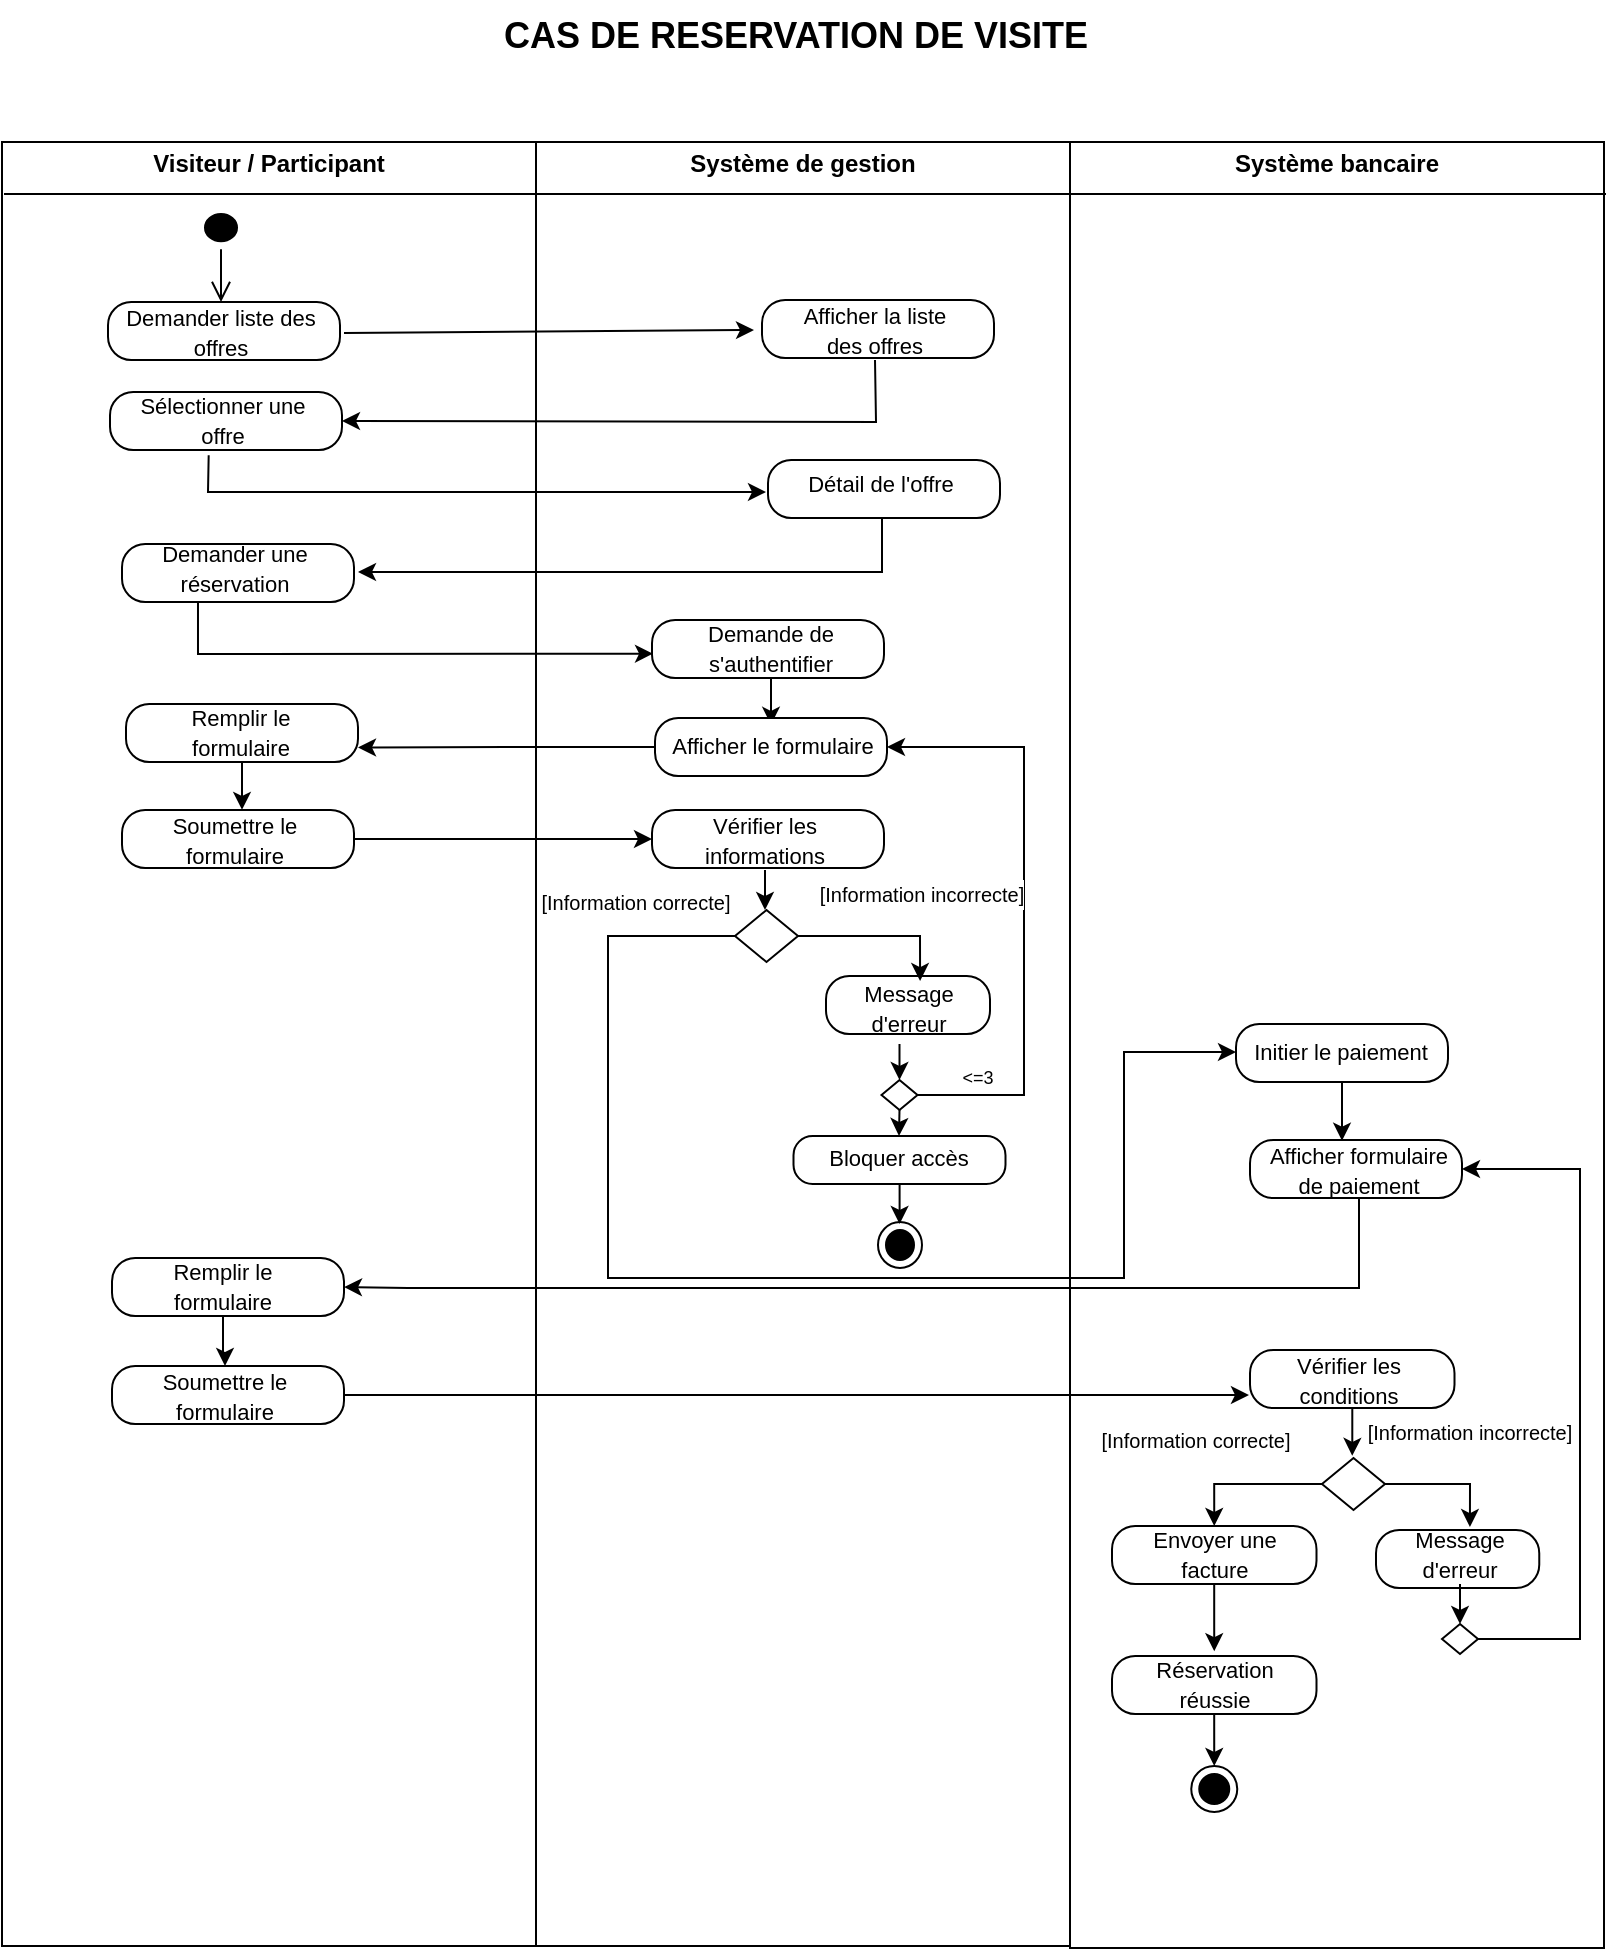 <mxfile version="26.2.14">
  <diagram name="Page-1" id="e7e014a7-5840-1c2e-5031-d8a46d1fe8dd">
    <mxGraphModel dx="717" dy="430" grid="0" gridSize="10" guides="1" tooltips="1" connect="1" arrows="1" fold="1" page="1" pageScale="1" pageWidth="827" pageHeight="1169" background="none" math="0" shadow="0">
      <root>
        <mxCell id="0" />
        <mxCell id="1" parent="0" />
        <mxCell id="_ejCU_rRlJFC165mmWsl-280" value="" style="rounded=1;whiteSpace=wrap;html=1;arcSize=40;fontColor=#000000;fillColor=light-dark(#FFFFFF,#FFFFFF);strokeColor=light-dark(#000000, #ff9090);fillStyle=solid;pointerEvents=0;align=center;verticalAlign=top;fontFamily=Helvetica;fontSize=12;labelBackgroundColor=light-dark(#000000,#000000);" parent="1" vertex="1">
          <mxGeometry x="829" y="614" width="106" height="29" as="geometry" />
        </mxCell>
        <mxCell id="_ejCU_rRlJFC165mmWsl-41" value="&lt;p style=&quot;margin:0px;margin-top:4px;text-align:center;&quot;&gt;&lt;b&gt;Visiteur / Participant&lt;/b&gt;&lt;/p&gt;" style="verticalAlign=top;align=left;overflow=fill;html=1;whiteSpace=wrap;movable=1;resizable=1;rotatable=1;deletable=1;editable=1;locked=0;connectable=1;" parent="1" vertex="1">
          <mxGeometry x="431" y="115" width="267" height="902" as="geometry" />
        </mxCell>
        <mxCell id="_ejCU_rRlJFC165mmWsl-43" value="&lt;p style=&quot;margin:0px;margin-top:4px;text-align:center;&quot;&gt;&lt;b&gt;Système de gestion&lt;/b&gt;&lt;/p&gt;" style="verticalAlign=top;align=left;overflow=fill;html=1;whiteSpace=wrap;movable=1;resizable=1;rotatable=1;deletable=1;editable=1;locked=0;connectable=1;" parent="1" vertex="1">
          <mxGeometry x="698" y="115" width="267" height="902" as="geometry" />
        </mxCell>
        <mxCell id="_ejCU_rRlJFC165mmWsl-52" value="" style="rounded=1;whiteSpace=wrap;html=1;arcSize=40;fontColor=#000000;fillColor=light-dark(#FFFFFF,#FFFFFF);strokeColor=light-dark(#000000, #ff9090);fillStyle=solid;pointerEvents=0;align=center;verticalAlign=top;fontFamily=Helvetica;fontSize=12;labelBackgroundColor=light-dark(#000000,#000000);" parent="1" vertex="1">
          <mxGeometry x="484" y="195" width="116" height="29" as="geometry" />
        </mxCell>
        <mxCell id="_ejCU_rRlJFC165mmWsl-48" value="" style="group;labelBackgroundColor=light-dark(#000000,#000000);fillColor=none;fillStyle=solid;imageAspect=1;" parent="1" vertex="1" connectable="0">
          <mxGeometry x="533" y="147" width="58" height="76" as="geometry" />
        </mxCell>
        <mxCell id="_ejCU_rRlJFC165mmWsl-46" value="" style="ellipse;html=1;shape=startState;fillColor=#000000;strokeColor=light-dark(#000000,#000000);labelBorderColor=default;" parent="_ejCU_rRlJFC165mmWsl-48" vertex="1">
          <mxGeometry x="-4.5" width="24" height="21.667" as="geometry" />
        </mxCell>
        <mxCell id="_ejCU_rRlJFC165mmWsl-47" value="" style="edgeStyle=orthogonalEdgeStyle;html=1;verticalAlign=bottom;endArrow=open;endSize=8;strokeColor=#000000;rounded=0;entryX=0.5;entryY=0;entryDx=0;entryDy=0;" parent="_ejCU_rRlJFC165mmWsl-48" source="_ejCU_rRlJFC165mmWsl-46" target="_ejCU_rRlJFC165mmWsl-54" edge="1">
          <mxGeometry relative="1" as="geometry">
            <mxPoint x="11" y="39" as="targetPoint" />
          </mxGeometry>
        </mxCell>
        <mxCell id="_ejCU_rRlJFC165mmWsl-54" value="&lt;font style=&quot;font-size: 11px;&quot;&gt;Demander liste des offres&lt;/font&gt;" style="text;html=1;align=center;verticalAlign=middle;whiteSpace=wrap;rounded=0;fontFamily=Helvetica;fontSize=12;fontColor=default;labelBackgroundColor=none;" parent="_ejCU_rRlJFC165mmWsl-48" vertex="1">
          <mxGeometry x="-41" y="48" width="97" height="30" as="geometry" />
        </mxCell>
        <mxCell id="_ejCU_rRlJFC165mmWsl-56" value="" style="endArrow=classic;html=1;rounded=0;fontFamily=Helvetica;fontSize=12;fontColor=default;labelBackgroundColor=light-dark(#000000,#000000);exitX=1;exitY=0.5;exitDx=0;exitDy=0;" parent="1" edge="1">
          <mxGeometry width="50" height="50" relative="1" as="geometry">
            <mxPoint x="602" y="210.5" as="sourcePoint" />
            <mxPoint x="807" y="209" as="targetPoint" />
          </mxGeometry>
        </mxCell>
        <mxCell id="_ejCU_rRlJFC165mmWsl-57" value="" style="rounded=1;whiteSpace=wrap;html=1;arcSize=40;fontColor=#000000;fillColor=light-dark(#FFFFFF,#FFFFFF);strokeColor=light-dark(#000000, #ff9090);fillStyle=solid;pointerEvents=0;align=center;verticalAlign=top;fontFamily=Helvetica;fontSize=12;labelBackgroundColor=light-dark(#000000,#000000);" parent="1" vertex="1">
          <mxGeometry x="811" y="194" width="116" height="29" as="geometry" />
        </mxCell>
        <mxCell id="_ejCU_rRlJFC165mmWsl-58" value="&lt;font style=&quot;font-size: 11px;&quot;&gt;Afficher la liste des offres&lt;/font&gt;" style="text;html=1;align=center;verticalAlign=middle;whiteSpace=wrap;rounded=0;fontFamily=Helvetica;fontSize=12;fontColor=default;labelBackgroundColor=none;" parent="1" vertex="1">
          <mxGeometry x="821" y="194" width="93" height="30" as="geometry" />
        </mxCell>
        <mxCell id="_ejCU_rRlJFC165mmWsl-59" value="" style="rounded=1;whiteSpace=wrap;html=1;arcSize=40;fontColor=#000000;fillColor=light-dark(#FFFFFF,#FFFFFF);strokeColor=light-dark(#000000, #ff9090);fillStyle=solid;pointerEvents=0;align=center;verticalAlign=top;fontFamily=Helvetica;fontSize=12;labelBackgroundColor=light-dark(#000000,#000000);" parent="1" vertex="1">
          <mxGeometry x="485" y="240" width="116" height="29" as="geometry" />
        </mxCell>
        <mxCell id="_ejCU_rRlJFC165mmWsl-60" value="&lt;font style=&quot;font-size: 11px;&quot;&gt;Sélectionner une offre&lt;/font&gt;" style="text;html=1;align=center;verticalAlign=middle;whiteSpace=wrap;rounded=0;fontFamily=Helvetica;fontSize=12;fontColor=default;labelBackgroundColor=none;" parent="1" vertex="1">
          <mxGeometry x="495" y="239" width="93" height="30" as="geometry" />
        </mxCell>
        <mxCell id="_ejCU_rRlJFC165mmWsl-62" value="" style="endArrow=classic;html=1;rounded=0;fontFamily=Helvetica;fontSize=12;fontColor=default;labelBackgroundColor=light-dark(#000000,#000000);entryX=1;entryY=0.5;entryDx=0;entryDy=0;exitX=0.5;exitY=1;exitDx=0;exitDy=0;" parent="1" source="_ejCU_rRlJFC165mmWsl-58" target="_ejCU_rRlJFC165mmWsl-59" edge="1">
          <mxGeometry width="50" height="50" relative="1" as="geometry">
            <mxPoint x="755" y="327" as="sourcePoint" />
            <mxPoint x="805" y="277" as="targetPoint" />
            <Array as="points">
              <mxPoint x="868" y="255" />
            </Array>
          </mxGeometry>
        </mxCell>
        <mxCell id="_ejCU_rRlJFC165mmWsl-63" value="" style="endArrow=classic;html=1;rounded=0;fontFamily=Helvetica;fontSize=12;fontColor=default;labelBackgroundColor=light-dark(#000000,#000000);exitX=0.423;exitY=1.087;exitDx=0;exitDy=0;exitPerimeter=0;" parent="1" source="_ejCU_rRlJFC165mmWsl-60" edge="1">
          <mxGeometry width="50" height="50" relative="1" as="geometry">
            <mxPoint x="548.998" y="289" as="sourcePoint" />
            <mxPoint x="813" y="290" as="targetPoint" />
            <Array as="points">
              <mxPoint x="534" y="290" />
            </Array>
          </mxGeometry>
        </mxCell>
        <mxCell id="_ejCU_rRlJFC165mmWsl-64" value="" style="rounded=1;whiteSpace=wrap;html=1;arcSize=40;fontColor=#000000;fillColor=light-dark(#FFFFFF,#FFFFFF);strokeColor=light-dark(#000000, #ff9090);fillStyle=solid;pointerEvents=0;align=center;verticalAlign=top;fontFamily=Helvetica;fontSize=12;labelBackgroundColor=light-dark(#000000,#000000);" parent="1" vertex="1">
          <mxGeometry x="814" y="274" width="116" height="29" as="geometry" />
        </mxCell>
        <mxCell id="_ejCU_rRlJFC165mmWsl-65" value="&lt;font style=&quot;font-size: 11px;&quot;&gt;Détail de l&#39;offre&lt;/font&gt;" style="text;html=1;align=center;verticalAlign=middle;whiteSpace=wrap;rounded=0;fontFamily=Helvetica;fontSize=12;fontColor=default;labelBackgroundColor=none;" parent="1" vertex="1">
          <mxGeometry x="824" y="271" width="93" height="30" as="geometry" />
        </mxCell>
        <mxCell id="_ejCU_rRlJFC165mmWsl-67" value="" style="endArrow=classic;html=1;rounded=0;fontFamily=Helvetica;fontSize=12;fontColor=default;labelBackgroundColor=light-dark(#000000,#000000);" parent="1" edge="1">
          <mxGeometry width="50" height="50" relative="1" as="geometry">
            <mxPoint x="871" y="303" as="sourcePoint" />
            <mxPoint x="609" y="330" as="targetPoint" />
            <Array as="points">
              <mxPoint x="871" y="330" />
            </Array>
          </mxGeometry>
        </mxCell>
        <mxCell id="_ejCU_rRlJFC165mmWsl-68" value="" style="rounded=1;whiteSpace=wrap;html=1;arcSize=40;fontColor=#000000;fillColor=light-dark(#FFFFFF,#FFFFFF);strokeColor=light-dark(#000000, #ff9090);fillStyle=solid;pointerEvents=0;align=center;verticalAlign=top;fontFamily=Helvetica;fontSize=12;labelBackgroundColor=light-dark(#000000,#000000);" parent="1" vertex="1">
          <mxGeometry x="491" y="316" width="116" height="29" as="geometry" />
        </mxCell>
        <mxCell id="_ejCU_rRlJFC165mmWsl-69" value="&lt;font style=&quot;font-size: 11px;&quot;&gt;Demander une réservation&lt;/font&gt;" style="text;html=1;align=center;verticalAlign=middle;whiteSpace=wrap;rounded=0;fontFamily=Helvetica;fontSize=12;fontColor=default;labelBackgroundColor=none;" parent="1" vertex="1">
          <mxGeometry x="501" y="313" width="93" height="30" as="geometry" />
        </mxCell>
        <mxCell id="_ejCU_rRlJFC165mmWsl-70" value="" style="endArrow=classic;html=1;rounded=0;fontFamily=Helvetica;fontSize=12;fontColor=default;labelBackgroundColor=light-dark(#000000,#000000);exitX=0.301;exitY=1.067;exitDx=0;exitDy=0;exitPerimeter=0;" parent="1" source="_ejCU_rRlJFC165mmWsl-69" edge="1">
          <mxGeometry width="50" height="50" relative="1" as="geometry">
            <mxPoint x="478.003" y="343.0" as="sourcePoint" />
            <mxPoint x="756.5" y="370.82" as="targetPoint" />
            <Array as="points">
              <mxPoint x="529" y="371" />
            </Array>
          </mxGeometry>
        </mxCell>
        <mxCell id="_ejCU_rRlJFC165mmWsl-71" value="" style="rounded=1;whiteSpace=wrap;html=1;arcSize=40;fontColor=#000000;fillColor=light-dark(#FFFFFF,#FFFFFF);strokeColor=light-dark(#000000, #ff9090);fillStyle=solid;pointerEvents=0;align=center;verticalAlign=top;fontFamily=Helvetica;fontSize=12;labelBackgroundColor=light-dark(#000000,#000000);" parent="1" vertex="1">
          <mxGeometry x="756" y="354" width="116" height="29" as="geometry" />
        </mxCell>
        <mxCell id="_ejCU_rRlJFC165mmWsl-219" style="edgeStyle=orthogonalEdgeStyle;rounded=0;orthogonalLoop=1;jettySize=auto;html=1;fontFamily=Helvetica;fontSize=12;fontColor=default;labelBackgroundColor=light-dark(#000000,#000000);" parent="1" source="_ejCU_rRlJFC165mmWsl-72" edge="1">
          <mxGeometry relative="1" as="geometry">
            <mxPoint x="815.5" y="406.406" as="targetPoint" />
          </mxGeometry>
        </mxCell>
        <mxCell id="_ejCU_rRlJFC165mmWsl-72" value="&lt;font style=&quot;font-size: 11px;&quot;&gt;Demande de s&#39;authentifier&lt;/font&gt;" style="text;html=1;align=center;verticalAlign=middle;whiteSpace=wrap;rounded=0;fontFamily=Helvetica;fontSize=12;fontColor=default;labelBackgroundColor=none;" parent="1" vertex="1">
          <mxGeometry x="764" y="353" width="103" height="30" as="geometry" />
        </mxCell>
        <mxCell id="_ejCU_rRlJFC165mmWsl-223" style="edgeStyle=orthogonalEdgeStyle;rounded=0;orthogonalLoop=1;jettySize=auto;html=1;fontFamily=Helvetica;fontSize=12;fontColor=default;labelBackgroundColor=light-dark(#000000,#000000);" parent="1" source="_ejCU_rRlJFC165mmWsl-79" edge="1">
          <mxGeometry relative="1" as="geometry">
            <mxPoint x="551.0" y="448.935" as="targetPoint" />
          </mxGeometry>
        </mxCell>
        <mxCell id="_ejCU_rRlJFC165mmWsl-79" value="" style="rounded=1;whiteSpace=wrap;html=1;arcSize=40;fontColor=#000000;fillColor=light-dark(#FFFFFF,#FFFFFF);strokeColor=light-dark(#000000, #ff9090);fillStyle=solid;pointerEvents=0;align=center;verticalAlign=top;fontFamily=Helvetica;fontSize=12;labelBackgroundColor=light-dark(#000000,#000000);" parent="1" vertex="1">
          <mxGeometry x="493" y="396" width="116" height="29" as="geometry" />
        </mxCell>
        <mxCell id="_ejCU_rRlJFC165mmWsl-80" value="&lt;font style=&quot;font-size: 11px;&quot;&gt;Remplir le formulaire&lt;/font&gt;" style="text;html=1;align=center;verticalAlign=middle;whiteSpace=wrap;rounded=0;fontFamily=Helvetica;fontSize=12;fontColor=default;labelBackgroundColor=none;" parent="1" vertex="1">
          <mxGeometry x="503.5" y="395" width="93" height="30" as="geometry" />
        </mxCell>
        <mxCell id="_ejCU_rRlJFC165mmWsl-95" value="" style="rounded=1;whiteSpace=wrap;html=1;arcSize=40;fontColor=#000000;fillColor=light-dark(#FFFFFF,#FFFFFF);strokeColor=light-dark(#000000, #ff9090);fillStyle=solid;pointerEvents=0;align=center;verticalAlign=top;fontFamily=Helvetica;fontSize=12;labelBackgroundColor=light-dark(#000000,#000000);" parent="1" vertex="1">
          <mxGeometry x="486" y="673" width="116" height="29" as="geometry" />
        </mxCell>
        <mxCell id="_ejCU_rRlJFC165mmWsl-114" style="edgeStyle=orthogonalEdgeStyle;rounded=0;orthogonalLoop=1;jettySize=auto;html=1;fontFamily=Helvetica;fontSize=12;fontColor=default;labelBackgroundColor=light-dark(#000000,#000000);entryX=0.5;entryY=0;entryDx=0;entryDy=0;" parent="1" source="_ejCU_rRlJFC165mmWsl-93" target="_ejCU_rRlJFC165mmWsl-113" edge="1">
          <mxGeometry relative="1" as="geometry">
            <mxPoint x="541.5" y="733.421" as="targetPoint" />
          </mxGeometry>
        </mxCell>
        <mxCell id="_ejCU_rRlJFC165mmWsl-93" value="&lt;font style=&quot;font-size: 11px;&quot;&gt;Remplir le formulaire&lt;/font&gt;" style="text;html=1;align=center;verticalAlign=middle;whiteSpace=wrap;rounded=0;fontFamily=Helvetica;fontSize=12;fontColor=default;labelBackgroundColor=none;" parent="1" vertex="1">
          <mxGeometry x="495" y="672" width="93" height="30" as="geometry" />
        </mxCell>
        <mxCell id="_ejCU_rRlJFC165mmWsl-112" value="" style="rounded=1;whiteSpace=wrap;html=1;arcSize=40;fontColor=#000000;fillColor=light-dark(#FFFFFF,#FFFFFF);strokeColor=light-dark(#000000, #ff9090);fillStyle=solid;pointerEvents=0;align=center;verticalAlign=top;fontFamily=Helvetica;fontSize=12;labelBackgroundColor=light-dark(#000000,#000000);" parent="1" vertex="1">
          <mxGeometry x="486" y="727" width="116" height="29" as="geometry" />
        </mxCell>
        <mxCell id="_ejCU_rRlJFC165mmWsl-113" value="&lt;font style=&quot;font-size: 11px;&quot;&gt;Soumettre le formulaire&lt;/font&gt;" style="text;html=1;align=center;verticalAlign=middle;whiteSpace=wrap;rounded=0;fontFamily=Helvetica;fontSize=12;fontColor=default;labelBackgroundColor=none;" parent="1" vertex="1">
          <mxGeometry x="496" y="727" width="93" height="30" as="geometry" />
        </mxCell>
        <mxCell id="_ejCU_rRlJFC165mmWsl-120" value="&lt;p style=&quot;margin:0px;margin-top:4px;text-align:center;&quot;&gt;&lt;b&gt;Système bancaire&lt;/b&gt;&lt;/p&gt;" style="verticalAlign=top;align=left;overflow=fill;html=1;whiteSpace=wrap;movable=1;resizable=1;rotatable=1;deletable=1;editable=1;locked=0;connectable=1;" parent="1" vertex="1">
          <mxGeometry x="965" y="115" width="267" height="903" as="geometry" />
        </mxCell>
        <mxCell id="_ejCU_rRlJFC165mmWsl-173" style="edgeStyle=orthogonalEdgeStyle;rounded=0;orthogonalLoop=1;jettySize=auto;html=1;fontFamily=Helvetica;fontSize=12;fontColor=default;labelBackgroundColor=light-dark(#000000,#000000);" parent="1" source="_ejCU_rRlJFC165mmWsl-167" edge="1">
          <mxGeometry relative="1" as="geometry">
            <mxPoint x="1101.0" y="614.365" as="targetPoint" />
          </mxGeometry>
        </mxCell>
        <mxCell id="_ejCU_rRlJFC165mmWsl-167" value="" style="rounded=1;whiteSpace=wrap;html=1;arcSize=40;fontColor=#000000;fillColor=light-dark(#FFFFFF,#FFFFFF);strokeColor=light-dark(#000000, #ff9090);fillStyle=solid;pointerEvents=0;align=center;verticalAlign=top;fontFamily=Helvetica;fontSize=12;labelBackgroundColor=light-dark(#000000,#000000);" parent="1" vertex="1">
          <mxGeometry x="1048" y="556" width="106" height="29" as="geometry" />
        </mxCell>
        <mxCell id="_ejCU_rRlJFC165mmWsl-168" value="&lt;font style=&quot;font-size: 11px;&quot;&gt;Initier le paiement&lt;/font&gt;" style="text;html=1;align=center;verticalAlign=middle;whiteSpace=wrap;rounded=0;fontFamily=Helvetica;fontSize=12;fontColor=default;labelBackgroundColor=none;" parent="1" vertex="1">
          <mxGeometry x="1055" y="555" width="91" height="30" as="geometry" />
        </mxCell>
        <mxCell id="_ejCU_rRlJFC165mmWsl-201" style="edgeStyle=orthogonalEdgeStyle;rounded=0;orthogonalLoop=1;jettySize=auto;html=1;fontFamily=Helvetica;fontSize=12;fontColor=default;labelBackgroundColor=light-dark(#000000,#000000);exitX=0.5;exitY=1;exitDx=0;exitDy=0;entryX=1;entryY=0.5;entryDx=0;entryDy=0;" parent="1" source="_ejCU_rRlJFC165mmWsl-170" target="_ejCU_rRlJFC165mmWsl-95" edge="1">
          <mxGeometry relative="1" as="geometry">
            <mxPoint x="642" y="696" as="targetPoint" />
            <mxPoint x="1110.62" y="653.867" as="sourcePoint" />
            <Array as="points">
              <mxPoint x="1109" y="688" />
              <mxPoint x="634" y="688" />
            </Array>
          </mxGeometry>
        </mxCell>
        <mxCell id="_ejCU_rRlJFC165mmWsl-172" value="" style="rounded=1;whiteSpace=wrap;html=1;arcSize=40;fontColor=#000000;fillColor=light-dark(#FFFFFF,#FFFFFF);strokeColor=light-dark(#000000, #ff9090);fillStyle=solid;pointerEvents=0;align=center;verticalAlign=top;fontFamily=Helvetica;fontSize=12;labelBackgroundColor=light-dark(#000000,#000000);" parent="1" vertex="1">
          <mxGeometry x="1055" y="614" width="106" height="29" as="geometry" />
        </mxCell>
        <mxCell id="_ejCU_rRlJFC165mmWsl-170" value="&lt;font style=&quot;font-size: 11px;&quot;&gt;Afficher formulaire de paiement&lt;/font&gt;" style="text;html=1;align=center;verticalAlign=middle;whiteSpace=wrap;rounded=0;fontFamily=Helvetica;fontSize=12;fontColor=default;labelBackgroundColor=none;" parent="1" vertex="1">
          <mxGeometry x="1058" y="616" width="103" height="25" as="geometry" />
        </mxCell>
        <mxCell id="_ejCU_rRlJFC165mmWsl-188" value="&lt;font style=&quot;font-size: 9px;&quot;&gt;&amp;lt;=3&lt;/font&gt;" style="text;html=1;align=center;verticalAlign=middle;whiteSpace=wrap;rounded=0;fontFamily=Helvetica;fontSize=12;labelBackgroundColor=light-dark(#ffffff, #000000);fillColor=light-dark(#ffffff, #ededed);" parent="1" vertex="1">
          <mxGeometry x="898" y="575" width="41.5" height="13" as="geometry" />
        </mxCell>
        <mxCell id="_ejCU_rRlJFC165mmWsl-259" style="edgeStyle=orthogonalEdgeStyle;rounded=0;orthogonalLoop=1;jettySize=auto;html=1;fontFamily=Helvetica;fontSize=12;fontColor=default;labelBackgroundColor=light-dark(#000000,#000000);" parent="1" source="_ejCU_rRlJFC165mmWsl-203" edge="1">
          <mxGeometry relative="1" as="geometry">
            <mxPoint x="1106.125" y="771.923" as="targetPoint" />
          </mxGeometry>
        </mxCell>
        <mxCell id="_ejCU_rRlJFC165mmWsl-203" value="" style="rounded=1;whiteSpace=wrap;html=1;arcSize=40;fontColor=#000000;fillColor=light-dark(#FFFFFF,#FFFFFF);strokeColor=light-dark(#000000, #ff9090);fillStyle=solid;pointerEvents=0;align=center;verticalAlign=top;fontFamily=Helvetica;fontSize=12;labelBackgroundColor=light-dark(#000000,#000000);" parent="1" vertex="1">
          <mxGeometry x="1055" y="719" width="102.25" height="29" as="geometry" />
        </mxCell>
        <mxCell id="_ejCU_rRlJFC165mmWsl-205" value="&lt;font style=&quot;font-size: 11px;&quot;&gt;Vérifier les conditions&lt;/font&gt;" style="text;html=1;align=center;verticalAlign=middle;whiteSpace=wrap;rounded=0;fontFamily=Helvetica;fontSize=12;fontColor=default;labelBackgroundColor=none;" parent="1" vertex="1">
          <mxGeometry x="1058" y="723" width="93" height="21" as="geometry" />
        </mxCell>
        <mxCell id="_ejCU_rRlJFC165mmWsl-222" style="edgeStyle=orthogonalEdgeStyle;rounded=0;orthogonalLoop=1;jettySize=auto;html=1;entryX=1;entryY=0.75;entryDx=0;entryDy=0;fontFamily=Helvetica;fontSize=12;fontColor=default;labelBackgroundColor=light-dark(#000000,#000000);" parent="1" source="_ejCU_rRlJFC165mmWsl-220" target="_ejCU_rRlJFC165mmWsl-79" edge="1">
          <mxGeometry relative="1" as="geometry" />
        </mxCell>
        <mxCell id="_ejCU_rRlJFC165mmWsl-220" value="" style="rounded=1;whiteSpace=wrap;html=1;arcSize=40;fontColor=#000000;fillColor=light-dark(#FFFFFF,#FFFFFF);strokeColor=light-dark(#000000, #ff9090);fillStyle=solid;pointerEvents=0;align=center;verticalAlign=top;fontFamily=Helvetica;fontSize=12;labelBackgroundColor=light-dark(#000000,#000000);" parent="1" vertex="1">
          <mxGeometry x="757.5" y="403" width="116" height="29" as="geometry" />
        </mxCell>
        <mxCell id="_ejCU_rRlJFC165mmWsl-221" value="&lt;font style=&quot;font-size: 11px;&quot;&gt;Afficher le formulaire&lt;/font&gt;" style="text;html=1;align=center;verticalAlign=middle;whiteSpace=wrap;rounded=0;fontFamily=Helvetica;fontSize=12;fontColor=default;labelBackgroundColor=none;" parent="1" vertex="1">
          <mxGeometry x="764.5" y="402" width="103" height="30" as="geometry" />
        </mxCell>
        <mxCell id="_ejCU_rRlJFC165mmWsl-234" style="edgeStyle=orthogonalEdgeStyle;rounded=0;orthogonalLoop=1;jettySize=auto;html=1;entryX=0;entryY=0.5;entryDx=0;entryDy=0;fontFamily=Helvetica;fontSize=12;fontColor=default;labelBackgroundColor=light-dark(#000000,#000000);" parent="1" source="_ejCU_rRlJFC165mmWsl-227" target="_ejCU_rRlJFC165mmWsl-232" edge="1">
          <mxGeometry relative="1" as="geometry" />
        </mxCell>
        <mxCell id="_ejCU_rRlJFC165mmWsl-227" value="" style="rounded=1;whiteSpace=wrap;html=1;arcSize=40;fontColor=#000000;fillColor=light-dark(#FFFFFF,#FFFFFF);strokeColor=light-dark(#000000, #ff9090);fillStyle=solid;pointerEvents=0;align=center;verticalAlign=top;fontFamily=Helvetica;fontSize=12;labelBackgroundColor=light-dark(#000000,#000000);" parent="1" vertex="1">
          <mxGeometry x="491" y="449" width="116" height="29" as="geometry" />
        </mxCell>
        <mxCell id="_ejCU_rRlJFC165mmWsl-228" value="&lt;font style=&quot;font-size: 11px;&quot;&gt;Soumettre le formulaire&lt;/font&gt;" style="text;html=1;align=center;verticalAlign=middle;whiteSpace=wrap;rounded=0;fontFamily=Helvetica;fontSize=12;fontColor=default;labelBackgroundColor=none;" parent="1" vertex="1">
          <mxGeometry x="501" y="449" width="93" height="30" as="geometry" />
        </mxCell>
        <mxCell id="_ejCU_rRlJFC165mmWsl-232" value="" style="rounded=1;whiteSpace=wrap;html=1;arcSize=40;fontColor=#000000;fillColor=light-dark(#FFFFFF,#FFFFFF);strokeColor=light-dark(#000000, #ff9090);fillStyle=solid;pointerEvents=0;align=center;verticalAlign=top;fontFamily=Helvetica;fontSize=12;labelBackgroundColor=light-dark(#000000,#000000);" parent="1" vertex="1">
          <mxGeometry x="756" y="449" width="116" height="29" as="geometry" />
        </mxCell>
        <mxCell id="_ejCU_rRlJFC165mmWsl-248" style="edgeStyle=orthogonalEdgeStyle;rounded=0;orthogonalLoop=1;jettySize=auto;html=1;entryX=0.5;entryY=0;entryDx=0;entryDy=0;fontFamily=Helvetica;fontSize=12;fontColor=default;labelBackgroundColor=light-dark(#000000,#000000);" parent="1" source="_ejCU_rRlJFC165mmWsl-233" target="_ejCU_rRlJFC165mmWsl-235" edge="1">
          <mxGeometry relative="1" as="geometry" />
        </mxCell>
        <mxCell id="_ejCU_rRlJFC165mmWsl-233" value="&lt;font style=&quot;font-size: 11px;&quot;&gt;Vérifier les informations&lt;/font&gt;" style="text;html=1;align=center;verticalAlign=middle;whiteSpace=wrap;rounded=0;fontFamily=Helvetica;fontSize=12;fontColor=default;labelBackgroundColor=none;" parent="1" vertex="1">
          <mxGeometry x="766" y="449" width="93" height="30" as="geometry" />
        </mxCell>
        <mxCell id="_ejCU_rRlJFC165mmWsl-253" style="edgeStyle=orthogonalEdgeStyle;rounded=0;orthogonalLoop=1;jettySize=auto;html=1;entryX=0;entryY=0.5;entryDx=0;entryDy=0;fontFamily=Helvetica;fontSize=12;fontColor=default;labelBackgroundColor=light-dark(#000000,#000000);exitX=0;exitY=0.5;exitDx=0;exitDy=0;" parent="1" edge="1">
          <mxGeometry relative="1" as="geometry">
            <mxPoint x="797.5" y="512.03" as="sourcePoint" />
            <mxPoint x="1048" y="570.03" as="targetPoint" />
            <Array as="points">
              <mxPoint x="734" y="512" />
              <mxPoint x="734" y="683" />
              <mxPoint x="992" y="683" />
              <mxPoint x="992" y="570" />
            </Array>
          </mxGeometry>
        </mxCell>
        <mxCell id="_ejCU_rRlJFC165mmWsl-235" value="" style="rhombus;whiteSpace=wrap;html=1;fontColor=#000000;fillColor=#FFFFFF;strokeColor=#000000;fillStyle=solid;pointerEvents=0;align=center;verticalAlign=top;fontFamily=Helvetica;fontSize=12;labelBackgroundColor=light-dark(#000000,#000000);" parent="1" vertex="1">
          <mxGeometry x="797.5" y="499" width="31.5" height="26" as="geometry" />
        </mxCell>
        <mxCell id="_ejCU_rRlJFC165mmWsl-237" value="" style="rounded=1;whiteSpace=wrap;html=1;arcSize=40;fontColor=#000000;fillColor=light-dark(#FFFFFF,#FFFFFF);strokeColor=light-dark(#000000, #ff9090);fillStyle=solid;pointerEvents=0;align=center;verticalAlign=top;fontFamily=Helvetica;fontSize=12;labelBackgroundColor=light-dark(#000000,#000000);" parent="1" vertex="1">
          <mxGeometry x="843" y="532" width="82" height="29" as="geometry" />
        </mxCell>
        <mxCell id="_ejCU_rRlJFC165mmWsl-238" style="edgeStyle=orthogonalEdgeStyle;rounded=0;orthogonalLoop=1;jettySize=auto;html=1;fontFamily=Helvetica;fontSize=12;fontColor=default;labelBackgroundColor=light-dark(#000000,#000000);" parent="1" edge="1">
          <mxGeometry relative="1" as="geometry">
            <mxPoint x="879.75" y="584" as="targetPoint" />
            <mxPoint x="879.75" y="566" as="sourcePoint" />
          </mxGeometry>
        </mxCell>
        <mxCell id="_ejCU_rRlJFC165mmWsl-239" value="&lt;font style=&quot;font-size: 11px;&quot;&gt;Message d&#39;erreur&lt;/font&gt;" style="text;html=1;align=center;verticalAlign=middle;whiteSpace=wrap;rounded=0;fontFamily=Helvetica;fontSize=12;fontColor=default;labelBackgroundColor=none;" parent="1" vertex="1">
          <mxGeometry x="841" y="533" width="86.5" height="30" as="geometry" />
        </mxCell>
        <mxCell id="_ejCU_rRlJFC165mmWsl-245" style="edgeStyle=orthogonalEdgeStyle;rounded=0;orthogonalLoop=1;jettySize=auto;html=1;exitX=0.5;exitY=1;exitDx=0;exitDy=0;entryX=0.5;entryY=0;entryDx=0;entryDy=0;fontFamily=Helvetica;fontSize=12;fontColor=default;labelBackgroundColor=light-dark(#000000,#000000);" parent="1" source="_ejCU_rRlJFC165mmWsl-246" edge="1">
          <mxGeometry relative="1" as="geometry">
            <mxPoint x="880.75" y="603" as="sourcePoint" />
            <mxPoint x="879.5" y="612" as="targetPoint" />
          </mxGeometry>
        </mxCell>
        <mxCell id="_ejCU_rRlJFC165mmWsl-250" style="edgeStyle=orthogonalEdgeStyle;rounded=0;orthogonalLoop=1;jettySize=auto;html=1;entryX=1;entryY=0.5;entryDx=0;entryDy=0;fontFamily=Helvetica;fontSize=12;fontColor=default;labelBackgroundColor=light-dark(#000000,#000000);" parent="1" source="_ejCU_rRlJFC165mmWsl-246" target="_ejCU_rRlJFC165mmWsl-220" edge="1">
          <mxGeometry relative="1" as="geometry">
            <Array as="points">
              <mxPoint x="942" y="591" />
              <mxPoint x="942" y="417" />
            </Array>
          </mxGeometry>
        </mxCell>
        <mxCell id="_ejCU_rRlJFC165mmWsl-246" value="" style="rhombus;whiteSpace=wrap;html=1;fontColor=#000000;fillColor=#FFFFFF;strokeColor=#000000;fillStyle=solid;pointerEvents=0;align=center;verticalAlign=top;fontFamily=Helvetica;fontSize=12;labelBackgroundColor=light-dark(#000000,#000000);" parent="1" vertex="1">
          <mxGeometry x="870.75" y="584" width="18" height="15" as="geometry" />
        </mxCell>
        <mxCell id="_ejCU_rRlJFC165mmWsl-249" style="edgeStyle=orthogonalEdgeStyle;rounded=0;orthogonalLoop=1;jettySize=auto;html=1;entryX=0.567;entryY=0.051;entryDx=0;entryDy=0;entryPerimeter=0;fontFamily=Helvetica;fontSize=12;fontColor=default;labelBackgroundColor=light-dark(#000000,#000000);" parent="1" source="_ejCU_rRlJFC165mmWsl-235" target="_ejCU_rRlJFC165mmWsl-239" edge="1">
          <mxGeometry relative="1" as="geometry" />
        </mxCell>
        <mxCell id="_ejCU_rRlJFC165mmWsl-255" style="edgeStyle=orthogonalEdgeStyle;rounded=0;orthogonalLoop=1;jettySize=auto;html=1;fontFamily=Helvetica;fontSize=12;fontColor=default;labelBackgroundColor=light-dark(#000000,#000000);" parent="1" source="_ejCU_rRlJFC165mmWsl-112" edge="1">
          <mxGeometry relative="1" as="geometry">
            <mxPoint x="1054.483" y="741.5" as="targetPoint" />
          </mxGeometry>
        </mxCell>
        <mxCell id="_ejCU_rRlJFC165mmWsl-262" style="edgeStyle=orthogonalEdgeStyle;rounded=0;orthogonalLoop=1;jettySize=auto;html=1;entryX=0.5;entryY=0;entryDx=0;entryDy=0;fontFamily=Helvetica;fontSize=12;fontColor=default;labelBackgroundColor=light-dark(#000000,#000000);" parent="1" source="_ejCU_rRlJFC165mmWsl-256" target="_ejCU_rRlJFC165mmWsl-260" edge="1">
          <mxGeometry relative="1" as="geometry" />
        </mxCell>
        <mxCell id="_ejCU_rRlJFC165mmWsl-256" value="" style="rhombus;whiteSpace=wrap;html=1;fontColor=#000000;fillColor=#FFFFFF;strokeColor=#000000;fillStyle=solid;pointerEvents=0;align=center;verticalAlign=top;fontFamily=Helvetica;fontSize=12;labelBackgroundColor=light-dark(#000000,#000000);" parent="1" vertex="1">
          <mxGeometry x="1091" y="773" width="31.5" height="26" as="geometry" />
        </mxCell>
        <mxCell id="_ejCU_rRlJFC165mmWsl-258" style="edgeStyle=orthogonalEdgeStyle;rounded=0;orthogonalLoop=1;jettySize=auto;html=1;entryX=0.567;entryY=0.051;entryDx=0;entryDy=0;entryPerimeter=0;fontFamily=Helvetica;fontSize=12;fontColor=default;labelBackgroundColor=light-dark(#000000,#000000);" parent="1" source="_ejCU_rRlJFC165mmWsl-256" target="_ejCU_rRlJFC165mmWsl-257" edge="1">
          <mxGeometry relative="1" as="geometry" />
        </mxCell>
        <mxCell id="_ejCU_rRlJFC165mmWsl-260" value="" style="rounded=1;whiteSpace=wrap;html=1;arcSize=40;fontColor=#000000;fillColor=light-dark(#FFFFFF,#FFFFFF);strokeColor=light-dark(#000000, #ff9090);fillStyle=solid;pointerEvents=0;align=center;verticalAlign=top;fontFamily=Helvetica;fontSize=12;labelBackgroundColor=light-dark(#000000,#000000);" parent="1" vertex="1">
          <mxGeometry x="986" y="807" width="102.25" height="29" as="geometry" />
        </mxCell>
        <mxCell id="_ejCU_rRlJFC165mmWsl-263" value="" style="rounded=1;whiteSpace=wrap;html=1;arcSize=40;fontColor=#000000;fillColor=light-dark(#FFFFFF,#FFFFFF);strokeColor=light-dark(#000000, #ff9090);fillStyle=solid;pointerEvents=0;align=center;verticalAlign=top;fontFamily=Helvetica;fontSize=12;labelBackgroundColor=light-dark(#000000,#000000);" parent="1" vertex="1">
          <mxGeometry x="1118" y="809" width="81.63" height="29" as="geometry" />
        </mxCell>
        <mxCell id="_ejCU_rRlJFC165mmWsl-276" style="edgeStyle=orthogonalEdgeStyle;rounded=0;orthogonalLoop=1;jettySize=auto;html=1;entryX=1;entryY=0.5;entryDx=0;entryDy=0;fontFamily=Helvetica;fontSize=12;fontColor=default;labelBackgroundColor=light-dark(#000000,#000000);exitX=1;exitY=0.5;exitDx=0;exitDy=0;" parent="1" source="_ejCU_rRlJFC165mmWsl-277" target="_ejCU_rRlJFC165mmWsl-170" edge="1">
          <mxGeometry relative="1" as="geometry">
            <Array as="points">
              <mxPoint x="1220" y="864" />
              <mxPoint x="1220" y="629" />
            </Array>
          </mxGeometry>
        </mxCell>
        <mxCell id="_ejCU_rRlJFC165mmWsl-278" style="edgeStyle=orthogonalEdgeStyle;rounded=0;orthogonalLoop=1;jettySize=auto;html=1;fontFamily=Helvetica;fontSize=12;fontColor=default;labelBackgroundColor=light-dark(#000000,#000000);" parent="1" source="_ejCU_rRlJFC165mmWsl-257" edge="1">
          <mxGeometry relative="1" as="geometry">
            <mxPoint x="1160" y="856.032" as="targetPoint" />
          </mxGeometry>
        </mxCell>
        <mxCell id="_ejCU_rRlJFC165mmWsl-257" value="&lt;font style=&quot;font-size: 11px;&quot;&gt;Message d&#39;erreur&lt;/font&gt;" style="text;html=1;align=center;verticalAlign=middle;whiteSpace=wrap;rounded=0;fontFamily=Helvetica;fontSize=12;fontColor=default;labelBackgroundColor=none;" parent="1" vertex="1">
          <mxGeometry x="1123" y="806" width="74" height="30" as="geometry" />
        </mxCell>
        <mxCell id="_ejCU_rRlJFC165mmWsl-265" style="edgeStyle=orthogonalEdgeStyle;rounded=0;orthogonalLoop=1;jettySize=auto;html=1;fontFamily=Helvetica;fontSize=12;fontColor=default;labelBackgroundColor=light-dark(#000000,#000000);" parent="1" source="_ejCU_rRlJFC165mmWsl-264" edge="1">
          <mxGeometry relative="1" as="geometry">
            <mxPoint x="1037.13" y="869.624" as="targetPoint" />
          </mxGeometry>
        </mxCell>
        <mxCell id="_ejCU_rRlJFC165mmWsl-264" value="&lt;font style=&quot;font-size: 11px;&quot;&gt;Envoyer une facture&lt;/font&gt;" style="text;html=1;align=center;verticalAlign=middle;whiteSpace=wrap;rounded=0;fontFamily=Helvetica;fontSize=12;fontColor=default;labelBackgroundColor=none;" parent="1" vertex="1">
          <mxGeometry x="990.63" y="806" width="93" height="30" as="geometry" />
        </mxCell>
        <mxCell id="_ejCU_rRlJFC165mmWsl-266" value="" style="rounded=1;whiteSpace=wrap;html=1;arcSize=40;fontColor=#000000;fillColor=light-dark(#FFFFFF,#FFFFFF);strokeColor=light-dark(#000000, #ff9090);fillStyle=solid;pointerEvents=0;align=center;verticalAlign=top;fontFamily=Helvetica;fontSize=12;labelBackgroundColor=light-dark(#000000,#000000);" parent="1" vertex="1">
          <mxGeometry x="986" y="872" width="102.25" height="29" as="geometry" />
        </mxCell>
        <mxCell id="_ejCU_rRlJFC165mmWsl-271" style="edgeStyle=orthogonalEdgeStyle;rounded=0;orthogonalLoop=1;jettySize=auto;html=1;entryX=0.5;entryY=0;entryDx=0;entryDy=0;fontFamily=Helvetica;fontSize=12;fontColor=default;labelBackgroundColor=light-dark(#000000,#000000);" parent="1" source="_ejCU_rRlJFC165mmWsl-267" target="_ejCU_rRlJFC165mmWsl-270" edge="1">
          <mxGeometry relative="1" as="geometry" />
        </mxCell>
        <mxCell id="_ejCU_rRlJFC165mmWsl-267" value="&lt;font style=&quot;font-size: 11px;&quot;&gt;Réservation réussie&lt;/font&gt;" style="text;html=1;align=center;verticalAlign=middle;whiteSpace=wrap;rounded=0;fontFamily=Helvetica;fontSize=12;fontColor=default;labelBackgroundColor=none;" parent="1" vertex="1">
          <mxGeometry x="990.63" y="871" width="93" height="30" as="geometry" />
        </mxCell>
        <mxCell id="_ejCU_rRlJFC165mmWsl-270" value="" style="ellipse;html=1;shape=endState;fillColor=#000000;strokeColor=#000000;fillStyle=solid;pointerEvents=0;align=center;verticalAlign=top;fontFamily=Helvetica;fontSize=12;fontColor=default;labelBackgroundColor=light-dark(#000000,#000000);" parent="1" vertex="1">
          <mxGeometry x="1025.63" y="927" width="23" height="23" as="geometry" />
        </mxCell>
        <mxCell id="_ejCU_rRlJFC165mmWsl-277" value="" style="rhombus;whiteSpace=wrap;html=1;fontColor=#000000;fillColor=#FFFFFF;strokeColor=#000000;fillStyle=solid;pointerEvents=0;align=center;verticalAlign=top;fontFamily=Helvetica;fontSize=12;labelBackgroundColor=light-dark(#000000,#000000);" parent="1" vertex="1">
          <mxGeometry x="1151" y="856" width="18" height="15" as="geometry" />
        </mxCell>
        <mxCell id="_ejCU_rRlJFC165mmWsl-295" style="edgeStyle=orthogonalEdgeStyle;rounded=0;orthogonalLoop=1;jettySize=auto;html=1;fontFamily=Helvetica;fontSize=12;fontColor=default;labelBackgroundColor=light-dark(#000000,#000000);" parent="1" source="_ejCU_rRlJFC165mmWsl-281" edge="1">
          <mxGeometry relative="1" as="geometry">
            <mxPoint x="879.75" y="656.802" as="targetPoint" />
          </mxGeometry>
        </mxCell>
        <mxCell id="_ejCU_rRlJFC165mmWsl-281" value="" style="rounded=1;whiteSpace=wrap;html=1;arcSize=40;fontColor=#000000;fillColor=light-dark(#FFFFFF,#FFFFFF);strokeColor=light-dark(#000000, #ff9090);fillStyle=solid;pointerEvents=0;align=center;verticalAlign=top;fontFamily=Helvetica;fontSize=12;labelBackgroundColor=light-dark(#000000,#000000);" parent="1" vertex="1">
          <mxGeometry x="826.75" y="612" width="106" height="24" as="geometry" />
        </mxCell>
        <mxCell id="_ejCU_rRlJFC165mmWsl-279" value="&lt;font style=&quot;font-size: 11px;&quot;&gt;Bloquer accès&lt;/font&gt;" style="text;html=1;align=center;verticalAlign=middle;whiteSpace=wrap;rounded=0;fontFamily=Helvetica;fontSize=12;fontColor=default;labelBackgroundColor=none;" parent="1" vertex="1">
          <mxGeometry x="833.25" y="608" width="93" height="30" as="geometry" />
        </mxCell>
        <mxCell id="_ejCU_rRlJFC165mmWsl-292" value="&lt;span&gt;&lt;font style=&quot;color: rgb(0, 0, 0); font-size: 10px;&quot;&gt;[Information correcte]&lt;/font&gt;&lt;/span&gt;" style="text;html=1;align=center;verticalAlign=middle;whiteSpace=wrap;rounded=0;fontFamily=Helvetica;fontSize=12;fontColor=#FFFFFF;labelBackgroundColor=light-dark(#ffffff, #000000);" parent="1" vertex="1">
          <mxGeometry x="978" y="752" width="100" height="23" as="geometry" />
        </mxCell>
        <mxCell id="_ejCU_rRlJFC165mmWsl-293" value="&lt;span&gt;&lt;font style=&quot;color: rgb(0, 0, 0); font-size: 10px;&quot;&gt;[Information incorrecte]&lt;/font&gt;&lt;/span&gt;" style="text;html=1;align=center;verticalAlign=middle;whiteSpace=wrap;rounded=0;fontFamily=Helvetica;fontSize=12;fontColor=#FFFFFF;labelBackgroundColor=light-dark(#ffffff, #000000);" parent="1" vertex="1">
          <mxGeometry x="1112" y="748" width="106" height="23" as="geometry" />
        </mxCell>
        <mxCell id="_ejCU_rRlJFC165mmWsl-297" value="&lt;span&gt;&lt;font style=&quot;color: rgb(0, 0, 0); font-size: 10px;&quot;&gt;[Information correcte]&lt;/font&gt;&lt;/span&gt;" style="text;html=1;align=center;verticalAlign=middle;whiteSpace=wrap;rounded=0;fontFamily=Helvetica;fontSize=12;fontColor=#FFFFFF;labelBackgroundColor=light-dark(#ffffff, #000000);" parent="1" vertex="1">
          <mxGeometry x="698" y="483" width="100" height="23" as="geometry" />
        </mxCell>
        <mxCell id="_ejCU_rRlJFC165mmWsl-298" value="&lt;span&gt;&lt;font style=&quot;color: rgb(0, 0, 0); font-size: 10px;&quot;&gt;[Information incorrecte]&lt;/font&gt;&lt;/span&gt;" style="text;html=1;align=center;verticalAlign=middle;whiteSpace=wrap;rounded=0;fontFamily=Helvetica;fontSize=12;fontColor=#FFFFFF;labelBackgroundColor=light-dark(#ffffff, #000000);" parent="1" vertex="1">
          <mxGeometry x="838" y="479" width="106" height="23" as="geometry" />
        </mxCell>
        <mxCell id="z8olPh-3Eqmsdjr-u5Of-1" value="&lt;font style=&quot;font-size: 18px;&quot;&gt;&lt;b style=&quot;&quot;&gt;CAS DE RESERVATION DE VISITE&lt;/b&gt;&lt;/font&gt;" style="text;html=1;align=center;verticalAlign=middle;whiteSpace=wrap;rounded=0;" parent="1" vertex="1">
          <mxGeometry x="617" y="44" width="421.5" height="36" as="geometry" />
        </mxCell>
        <mxCell id="z8olPh-3Eqmsdjr-u5Of-2" value="" style="line;strokeWidth=1;fillColor=none;align=left;verticalAlign=middle;spacingTop=-1;spacingLeft=3;spacingRight=3;rotatable=0;labelPosition=right;points=[];portConstraint=eastwest;strokeColor=inherit;" parent="1" vertex="1">
          <mxGeometry x="432" y="137" width="801" height="8" as="geometry" />
        </mxCell>
        <mxCell id="z8olPh-3Eqmsdjr-u5Of-3" value="" style="ellipse;html=1;shape=endState;fillColor=#000000;strokeColor=#000000;" parent="1" vertex="1">
          <mxGeometry x="869" y="655" width="22" height="23" as="geometry" />
        </mxCell>
      </root>
    </mxGraphModel>
  </diagram>
</mxfile>

